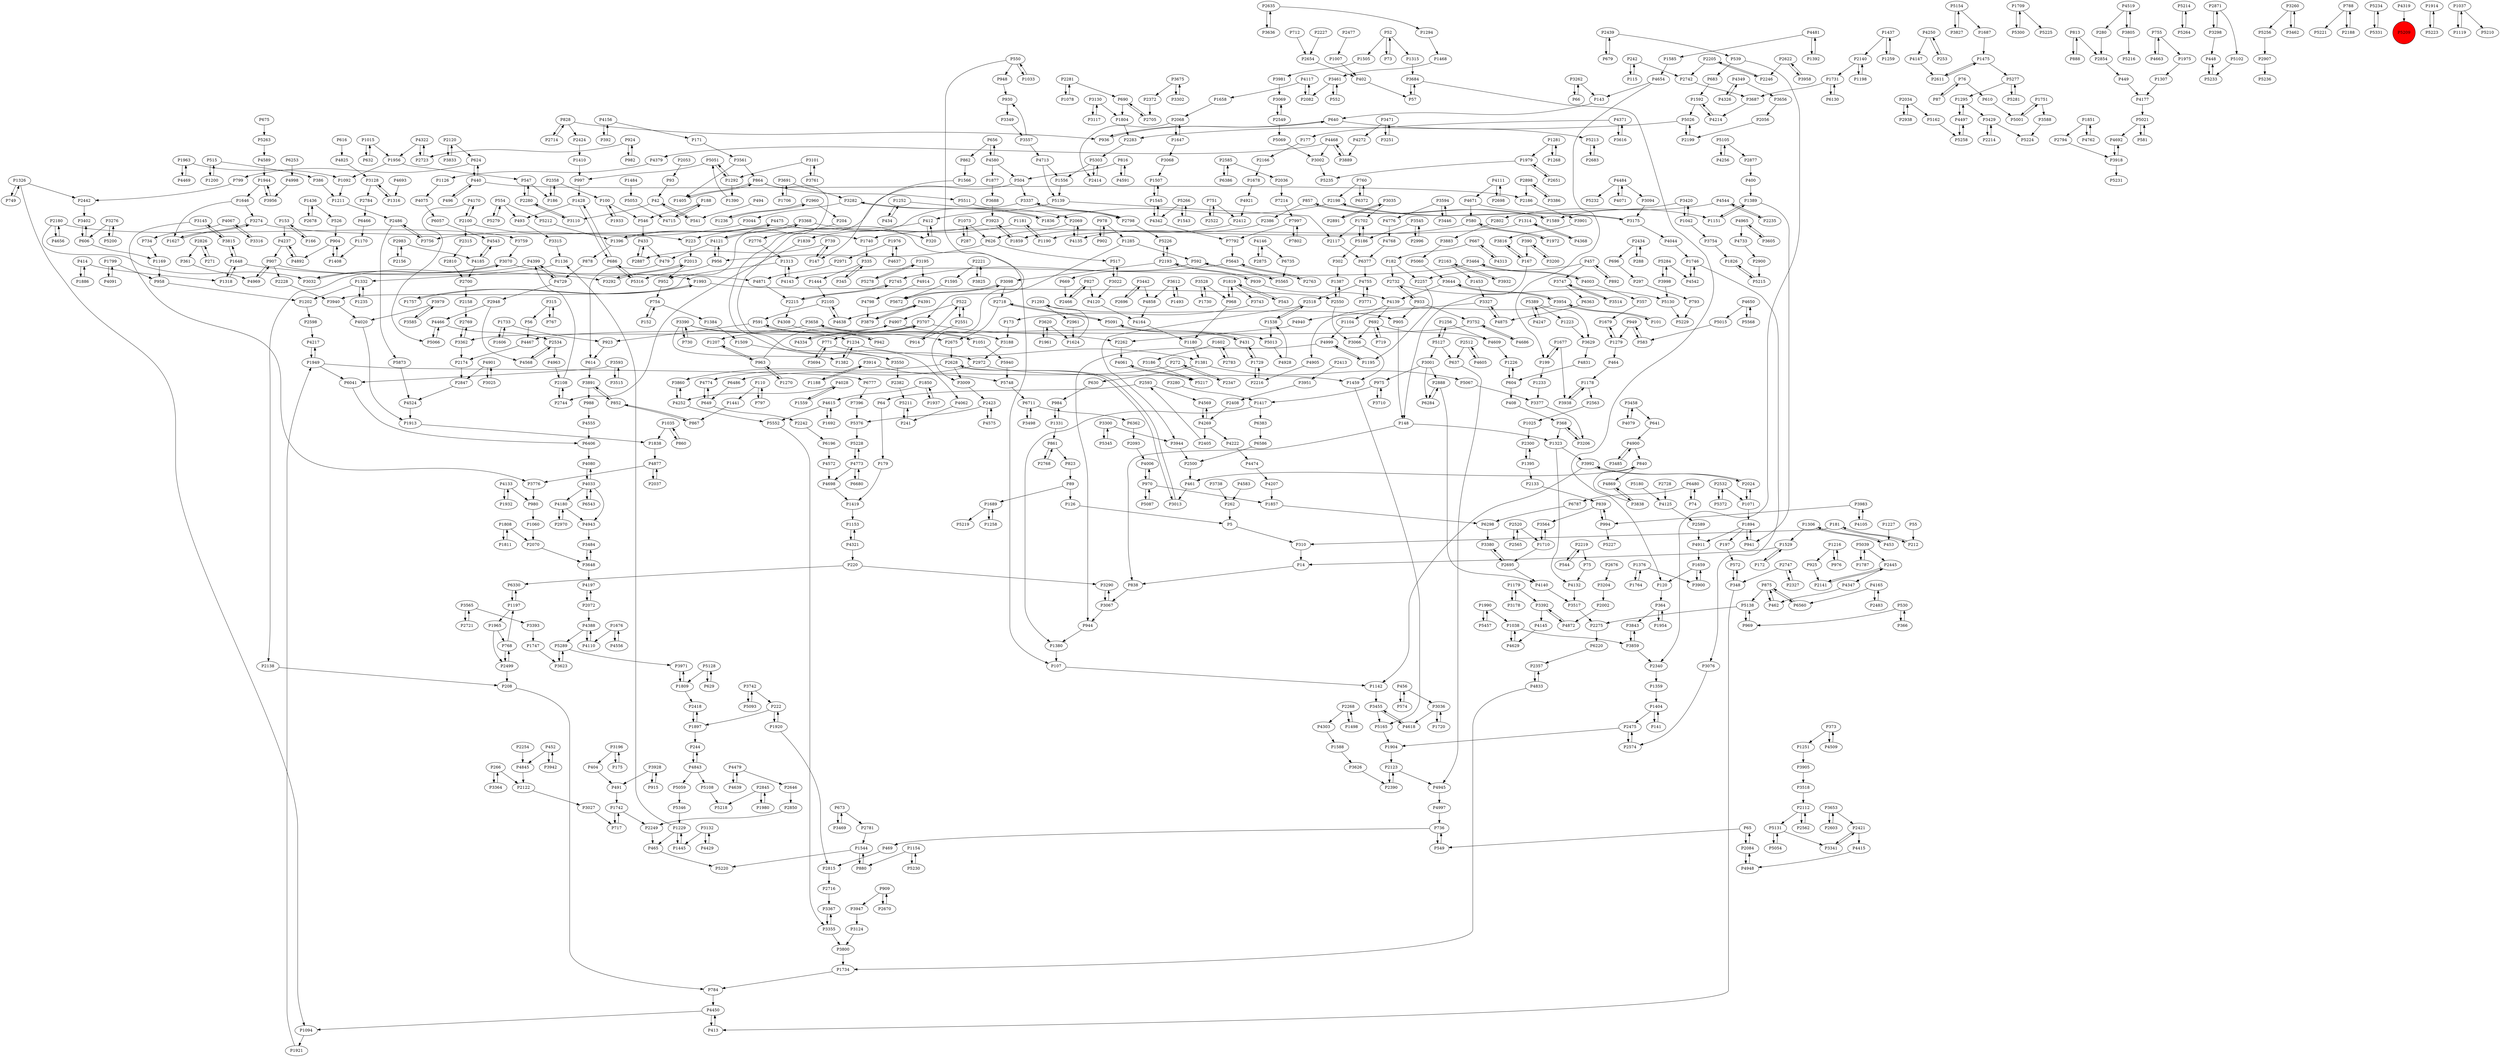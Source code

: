 digraph {
	P1428 -> P493
	P2442 -> P3402
	P4877 -> P2037
	P2072 -> P4197
	P2358 -> P100
	P1687 -> P1475
	P3761 -> P3101
	P1709 -> P5300
	P3196 -> P404
	P4143 -> P1313
	P3992 -> P2024
	P89 -> P1689
	P2961 -> P1624
	P1975 -> P1307
	P1559 -> P4028
	P504 -> P3337
	P89 -> P126
	P4466 -> P5066
	P5568 -> P4650
	P1223 -> P3629
	P5021 -> P4692
	P839 -> P994
	P5214 -> P5264
	P1376 -> P1764
	P4033 -> P4180
	P4197 -> P2072
	P2002 -> P4872
	P1252 -> P434
	P14 -> P838
	P768 -> P1197
	P4020 -> P1913
	P504 -> P3550
	P1436 -> P526
	P2728 -> P4125
	P3648 -> P4197
	P4140 -> P3517
	P4871 -> P2215
	P2871 -> P3298
	P4544 -> P2802
	P4222 -> P4474
	P2108 -> P4399
	P3302 -> P3675
	P1894 -> P197
	P335 -> P1444
	P1993 -> P1757
	P3464 -> P4003
	P1731 -> P6130
	P1809 -> P2418
	P5087 -> P970
	P1404 -> P141
	P4715 -> P188
	P4117 -> P1658
	P1897 -> P2418
	P6298 -> P3380
	P1877 -> P3688
	P457 -> P3747
	P2646 -> P2850
	P827 -> P2466
	P2551 -> P914
	P2423 -> P5376
	P2888 -> P6284
	P1042 -> P3754
	P4755 -> P3771
	P3594 -> P3446
	P3274 -> P1627
	P4349 -> P4326
	P2744 -> P2108
	P686 -> P5316
	P1710 -> P2695
	P5131 -> P5054
	P4650 -> P5568
	P4997 -> P736
	P4637 -> P1976
	P6363 -> P4875
	P4237 -> P907
	P4347 -> P462
	P888 -> P813
	P3942 -> P452
	P554 -> P5279
	P1734 -> P784
	P3027 -> P717
	P4663 -> P755
	P1851 -> P2794
	P1256 -> P4609
	P526 -> P904
	P220 -> P3290
	P4798 -> P3879
	P390 -> P167
	P857 -> P2386
	P994 -> P839
	P592 -> P669
	P100 -> P1933
	P5256 -> P2907
	P952 -> P754
	P626 -> P956
	P2565 -> P2520
	P3327 -> P4940
	P2268 -> P1498
	P2340 -> P1359
	P2280 -> P547
	P3442 -> P4858
	P1259 -> P1437
	P4943 -> P3484
	P272 -> P6486
	P4524 -> P1913
	P3742 -> P5093
	P6586 -> P2500
	P4147 -> P2611
	P949 -> P1279
	P640 -> P936
	P1007 -> P402
	P1648 -> P3292
	P2445 -> P2141
	P1316 -> P3128
	P4692 -> P3918
	P630 -> P984
	P3455 -> P5165
	P1857 -> P6298
	P2520 -> P2565
	P3688 -> P3923
	P3390 -> P5013
	P3251 -> P3471
	P574 -> P456
	P3101 -> P3761
	P1659 -> P3900
	P3938 -> P1178
	P4773 -> P5228
	P541 -> P42
	P1281 -> P1979
	P2551 -> P522
	P4170 -> P2100
	P1181 -> P1839
	P1234 -> P1382
	P302 -> P1387
	P930 -> P3349
	P3124 -> P3800
	P2123 -> P2390
	P469 -> P2815
	P1417 -> P1380
	P5066 -> P4466
	P3393 -> P1747
	P1627 -> P3274
	P1382 -> P1234
	P6220 -> P2357
	P5059 -> P5346
	P924 -> P982
	P5552 -> P3355
	P1405 -> P864
	P522 -> P4907
	P771 -> P2972
	P1292 -> P1390
	P580 -> P1972
	P2424 -> P1410
	P288 -> P2434
	P390 -> P3200
	P2249 -> P465
	P7214 -> P7997
	P4388 -> P4110
	P3001 -> P6284
	P1252 -> P2069
	P1268 -> P1281
	P4755 -> P2518
	P1094 -> P1921
	P1742 -> P2249
	P1390 -> P5051
	P3044 -> P3756
	P5105 -> P4256
	P3001 -> P2888
	P5015 -> P583
	P2611 -> P1475
	P1178 -> P2563
	P4185 -> P2700
	P3260 -> P3462
	P515 -> P1200
	P624 -> P440
	P924 -> P2723
	P2747 -> P348
	P958 -> P1202
	P4572 -> P4698
	P5154 -> P3827
	P788 -> P5221
	P2888 -> P4140
	P366 -> P530
	P2875 -> P4146
	P153 -> P166
	P3710 -> P975
	P4945 -> P4997
	P909 -> P2670
	P3035 -> P2891
	P1602 -> P2783
	P3098 -> P2718
	P673 -> P3469
	P4892 -> P4237
	P335 -> P345
	P7997 -> P7792
	P1234 -> P1381
	P1073 -> P287
	P3833 -> P2120
	P3594 -> P4776
	P3471 -> P4272
	P616 -> P4825
	P2215 -> P4308
	P5 -> P310
	P1154 -> P5230
	P4774 -> P649
	P3771 -> P4755
	P2034 -> P2938
	P2718 -> P2675
	P2216 -> P1729
	P197 -> P572
	P1990 -> P1038
	P690 -> P1804
	P2972 -> P1459
	P1015 -> P1956
	P4146 -> P2875
	P1949 -> P6041
	P7997 -> P7802
	P3859 -> P2340
	P6383 -> P6586
	P4580 -> P1877
	P4391 -> P3879
	P3022 -> P517
	P1949 -> P6777
	P3298 -> P448
	P2439 -> P679
	P1170 -> P1408
	P1035 -> P860
	P3653 -> P2421
	P2522 -> P751
	P4877 -> P3776
	P892 -> P457
	P1595 -> P5672
	P1677 -> P199
	P3752 -> P4467
	P2763 -> P5643
	P968 -> P1180
	P402 -> P57
	P3420 -> P1589
	P1545 -> P4342
	P1226 -> P604
	P4321 -> P220
	P683 -> P1592
	P1408 -> P904
	P4091 -> P1799
	P6480 -> P74
	P4965 -> P3605
	P1313 -> P4143
	P3485 -> P4900
	P768 -> P2499
	P2698 -> P4111
	P3605 -> P4965
	P7396 -> P5376
	P3743 -> P173
	P2205 -> P2742
	P5289 -> P3971
	P3838 -> P4869
	P4326 -> P4349
	P5200 -> P3276
	P970 -> P4006
	P546 -> P433
	P2174 -> P2847
	P878 -> P4729
	P581 -> P5021
	P4170 -> P5066
	P692 -> P719
	P686 -> P1428
	P1624 -> P1293
	P948 -> P930
	P1285 -> P3009
	P4003 -> P357
	P6711 -> P3498
	P167 -> P3816
	P1313 -> P3940
	P3827 -> P5154
	P1538 -> P5013
	P1169 -> P958
	P4322 -> P1956
	P220 -> P6330
	P5565 -> P592
	P5102 -> P5233
	P57 -> P3684
	P5165 -> P1904
	P591 -> P942
	P4468 -> P3889
	P2550 -> P3066
	P2716 -> P3367
	P1592 -> P5026
	P491 -> P1742
	P2188 -> P788
	P1799 -> P4091
	P5093 -> P3742
	P3561 -> P864
	P2414 -> P5303
	P110 -> P797
	P2100 -> P223
	P3368 -> P4121
	P1976 -> P4637
	P1648 -> P3815
	P2585 -> P6386
	P754 -> P152
	P2520 -> P1710
	P4121 -> P3368
	P4121 -> P956
	P1954 -> P364
	P6480 -> P6787
	P440 -> P2186
	P547 -> P186
	P1331 -> P984
	P73 -> P52
	P5091 -> P431
	P3392 -> P4145
	P3128 -> P2784
	P4006 -> P970
	P2845 -> P5218
	P3196 -> P175
	P272 -> P2347
	P3623 -> P5289
	P852 -> P867
	P3280 -> P1417
	P1179 -> P3178
	P1606 -> P1733
	P4075 -> P6057
	P2037 -> P4877
	P182 -> P2732
	P2180 -> P3759
	P3446 -> P3594
	P1417 -> P6383
	P1035 -> P1838
	P4901 -> P3025
	P42 -> P541
	P6377 -> P4755
	P4654 -> P143
	P1306 -> P453
	P4497 -> P5258
	P3565 -> P3393
	P2140 -> P1731
	P624 -> P799
	P1507 -> P1545
	P6560 -> P875
	P2675 -> P2628
	P3364 -> P266
	P3918 -> P4692
	P2315 -> P2810
	P5180 -> P4125
	P1730 -> P3528
	P4469 -> P1963
	P1396 -> P878
	P2907 -> P5236
	P6057 -> P4543
	P2357 -> P4833
	P861 -> P823
	P4969 -> P907
	P4467 -> P2174
	P6196 -> P4572
	P433 -> P479
	P2971 -> P4871
	P3022 -> P4120
	P1256 -> P5127
	P3905 -> P3518
	P2900 -> P5215
	P816 -> P4591
	P368 -> P1323
	P5303 -> P1556
	P2802 -> P3883
	P2696 -> P3442
	P6680 -> P4773
	P2300 -> P1395
	P1702 -> P5186
	P1731 -> P3687
	P5130 -> P5229
	P3130 -> P1804
	P4484 -> P5232
	P3282 -> P3044
	P2327 -> P2747
	P939 -> P2193
	P242 -> P2742
	P816 -> P504
	P3117 -> P3130
	P4776 -> P4768
	P1747 -> P3623
	P3067 -> P944
	P3282 -> P1836
	P2603 -> P3653
	P4105 -> P3983
	P3954 -> P101
	P5284 -> P4542
	P6372 -> P760
	P4825 -> P3128
	P4391 -> P4638
	P4999 -> P1195
	P3658 -> P3362
	P3900 -> P1659
	P2676 -> P3204
	P530 -> P366
	P2512 -> P4605
	P4481 -> P1392
	P988 -> P4555
	P3461 -> P552
	P1092 -> P1211
	P6777 -> P7396
	P1746 -> P4542
	P799 -> P2442
	P1179 -> P3392
	P751 -> P2522
	P1384 -> P1509
	P656 -> P862
	P3036 -> P1720
	P1389 -> P1151
	P3616 -> P4371
	P4843 -> P5059
	P1692 -> P4615
	P1678 -> P4921
	P5234 -> P5331
	P626 -> P517
	P2705 -> P690
	P1894 -> P941
	P4833 -> P1734
	P1961 -> P3620
	P739 -> P147
	P42 -> P3110
	P1235 -> P1332
	P4583 -> P262
	P440 -> P496
	P4125 -> P2589
	P1437 -> P2140
	P1689 -> P5219
	P554 -> P493
	P2423 -> P4575
	P3951 -> P2408
	P4556 -> P1676
	P1509 -> P3550
	P66 -> P3262
	P4120 -> P4164
	P5258 -> P4497
	P3545 -> P2996
	P1658 -> P2068
	P465 -> P5220
	P1295 -> P4497
	P65 -> P549
	P3691 -> P1706
	P412 -> P223
	P5021 -> P581
	P4773 -> P6680
	P4033 -> P4943
	P1956 -> P1092
	P862 -> P1566
	P2549 -> P3069
	P461 -> P3013
	P4256 -> P5105
	P3992 -> P1142
	P52 -> P1505
	P5748 -> P6711
	P861 -> P2768
	P3094 -> P3175
	P208 -> P784
	P2563 -> P1025
	P1956 -> P547
	P4509 -> P373
	P788 -> P2188
	P4484 -> P4071
	P2628 -> P3860
	P4693 -> P1316
	P2635 -> P3636
	P4544 -> P2235
	P5051 -> P997
	P52 -> P73
	P3110 -> P2280
	P3684 -> P120
	P2798 -> P3337
	P3588 -> P5224
	P1468 -> P3461
	P413 -> P4450
	P5511 -> P2798
	P3292 -> P2013
	P994 -> P5227
	P2180 -> P4656
	P4342 -> P7792
	P3979 -> P3585
	P1751 -> P3588
	P736 -> P549
	P3175 -> P4044
	P2486 -> P5873
	P452 -> P3942
	P640 -> P5213
	P734 -> P1169
	P4713 -> P1556
	P2845 -> P1980
	P1498 -> P2268
	P4568 -> P2534
	P2732 -> P5130
	P244 -> P4843
	P4319 -> P5209
	P4474 -> P4207
	P2593 -> P64
	P583 -> P949
	P3891 -> P988
	P2776 -> P1313
	P1295 -> P3429
	P4468 -> P3002
	P2574 -> P2475
	P4269 -> P4222
	P4639 -> P4479
	P5091 -> P2718
	P936 -> P640
	P1914 -> P5223
	P5228 -> P4773
	P907 -> P4969
	P904 -> P4892
	P2898 -> P3386
	P2140 -> P1198
	P2622 -> P3958
	P4591 -> P816
	P3274 -> P1740
	P5281 -> P5277
	P4033 -> P4080
	P2193 -> P3098
	P315 -> P56
	P5105 -> P2877
	P171 -> P3561
	P1037 -> P1119
	P3983 -> P994
	P4858 -> P4164
	P186 -> P2358
	P3707 -> P4334
	P1285 -> P592
	P2593 -> P4569
	P3805 -> P5216
	P5277 -> P5281
	P610 -> P5001
	P2072 -> P4388
	P550 -> P948
	P4609 -> P1226
	P2483 -> P4165
	P1445 -> P1229
	P2635 -> P1294
	P2589 -> P4911
	P755 -> P4663
	P1197 -> P1965
	P3327 -> P4875
	P93 -> P42
	P1236 -> P2960
	P4067 -> P3316
	P942 -> P591
	P550 -> P1033
	P448 -> P5233
	P147 -> P739
	P5223 -> P1914
	P1679 -> P1279
	P2013 -> P952
	P3752 -> P4686
	P3032 -> P3070
	P3367 -> P3355
	P543 -> P1819
	P1920 -> P2815
	P2714 -> P828
	P1729 -> P431
	P4165 -> P6560
	P1180 -> P1381
	P1544 -> P5220
	P2598 -> P4217
	P2421 -> P3341
	P3940 -> P4020
	P2854 -> P449
	P1894 -> P4911
	P400 -> P1389
	P1294 -> P1468
	P1437 -> P1259
	P5230 -> P1154
	P3368 -> P320
	P3914 -> P5748
	P3815 -> P1648
	P2268 -> P4303
	P1292 -> P5051
	P2386 -> P4135
	P3958 -> P2622
	P2500 -> P461
	P3653 -> P2603
	P2372 -> P2705
	P1326 -> P749
	P4247 -> P5389
	P784 -> P4450
	P4928 -> P1538
	P1538 -> P2518
	P6253 -> P4998
	P3066 -> P1459
	P2193 -> P939
	P1543 -> P5266
	P1648 -> P1318
	P3128 -> P1316
	P522 -> P2551
	P3067 -> P3290
	P76 -> P87
	P6466 -> P1170
	P1126 -> P4075
	P320 -> P412
	P4111 -> P2698
	P2163 -> P1453
	P2562 -> P2112
	P5026 -> P2283
	P3458 -> P4079
	P434 -> P1252
	P2960 -> P1236
	P1293 -> P905
	P2198 -> P3175
	P1441 -> P867
	P315 -> P767
	P153 -> P4237
	P1104 -> P4999
	P978 -> P902
	P1181 -> P1190
	P3377 -> P3206
	P2405 -> P2593
	P2466 -> P827
	P5331 -> P5234
	P2024 -> P1071
	P1033 -> P550
	P2228 -> P3940
	P3956 -> P1944
	P456 -> P574
	P3025 -> P4901
	P2082 -> P4117
	P3687 -> P4214
	P2970 -> P4180
	P5051 -> P1292
	P3429 -> P5224
	P2877 -> P400
	P760 -> P6372
	P1323 -> P4132
	P494 -> P541
	P76 -> P610
	P1592 -> P4214
	P3825 -> P2221
	P3747 -> P6363
	P949 -> P583
	P2781 -> P1544
	P3002 -> P5235
	P3098 -> P5672
	P287 -> P1073
	P3859 -> P3843
	P2768 -> P861
	P3518 -> P2112
	P3918 -> P5231
	P1585 -> P4654
	P222 -> P1897
	P3901 -> P3816
	P1811 -> P1808
	P5211 -> P241
	P4907 -> P3188
	P3675 -> P2372
	P2100 -> P2315
	P813 -> P888
	P2670 -> P909
	P2723 -> P4322
	P5389 -> P3629
	P2242 -> P6196
	P143 -> P640
	P4269 -> P2405
	P614 -> P3891
	P5139 -> P2117
	P3068 -> P1507
	P749 -> P1326
	P6130 -> P1731
	P2678 -> P1436
	P592 -> P5565
	P970 -> P1857
	P1602 -> P3186
	P3132 -> P1445
	P1151 -> P1389
	P2024 -> P3992
	P3009 -> P2423
	P2628 -> P3013
	P2068 -> P1647
	P1920 -> P222
	P404 -> P491
	P3648 -> P3484
	P4569 -> P4269
	P2783 -> P1602
	P1404 -> P2475
	P4901 -> P2847
	P120 -> P364
	P1826 -> P5215
	P3316 -> P4067
	P6711 -> P6362
	P4111 -> P4671
	P2695 -> P4140
	P606 -> P1169
	P2960 -> P204
	P2518 -> P3944
	P1944 -> P3956
	P6041 -> P6406
	P696 -> P297
	P4843 -> P5108
	P4479 -> P4639
	P673 -> P2781
	P4003 -> P3464
	P904 -> P1408
	P115 -> P242
	P1709 -> P5225
	P2518 -> P1538
	P56 -> P4467
	P3315 -> P1136
	P166 -> P153
	P5069 -> P3002
	P280 -> P2854
	P3550 -> P2382
	P3928 -> P915
	P4156 -> P171
	P679 -> P2439
	P3390 -> P1382
	P4729 -> P2948
	P2550 -> P1387
	P5300 -> P1709
	P5213 -> P2683
	P550 -> P3707
	P310 -> P14
	P204 -> P2776
	P2186 -> P3901
	P1972 -> P580
	P717 -> P1742
	P4146 -> P6735
	P969 -> P5138
	P852 -> P3891
	P5672 -> P3098
	P5940 -> P5748
	P4914 -> P4798
	P75 -> P4132
	P1190 -> P1181
	P5873 -> P4524
	P1211 -> P2486
	P4067 -> P734
	P1921 -> P1949
	P2850 -> P2249
	P3188 -> P2972
	P1315 -> P3684
	P530 -> P969
	P2219 -> P544
	P667 -> P182
	P760 -> P2198
	P3462 -> P3260
	P2108 -> P2744
	P4044 -> P1746
	P172 -> P1529
	P4575 -> P2423
	P3195 -> P5278
	P4481 -> P1585
	P1646 -> P3274
	P1453 -> P3327
	P604 -> P1226
	P357 -> P1679
	P3691 -> P3282
	P3620 -> P1624
	P3838 -> P840
	P840 -> P461
	P515 -> P386
	P3954 -> P4905
	P4965 -> P4733
	P1804 -> P2283
	P266 -> P3364
	P1746 -> P3076
	P2534 -> P4963
	P2084 -> P65
	P4729 -> P4399
	P52 -> P1315
	P5154 -> P1687
	P5289 -> P3623
	P364 -> P1954
	P2254 -> P4845
	P6330 -> P1197
	P3362 -> P2769
	P253 -> P4250
	P3883 -> P5060
	P2056 -> P2199
	P1037 -> P5210
	P4519 -> P3805
	P2227 -> P2654
	P2439 -> P539
	P3891 -> P852
	P408 -> P368
	P1937 -> P1850
	P199 -> P1677
	P1251 -> P3905
	P3564 -> P1710
	P875 -> P462
	P2221 -> P1595
	P4121 -> P479
	P2112 -> P5131
	P1965 -> P768
	P1963 -> P4469
	P5060 -> P3644
	P414 -> P1318
	P3981 -> P3069
	P1153 -> P4321
	P755 -> P1975
	P982 -> P924
	P4117 -> P2082
	P2123 -> P4945
	P4845 -> P2122
	P126 -> P5
	P2120 -> P624
	P364 -> P3843
	P2198 -> P1836
	P74 -> P6480
	P914 -> P522
	P547 -> P2280
	P179 -> P1419
	P984 -> P1331
	P1819 -> P3743
	P3707 -> P771
	P4214 -> P1592
	P1227 -> P453
	P3262 -> P143
	P1071 -> P1894
	P1216 -> P925
	P4650 -> P5015
	P915 -> P3928
	P907 -> P1993
	P860 -> P1035
	P3186 -> P5217
	P5026 -> P2199
	P2105 -> P4638
	P3195 -> P4914
	P496 -> P440
	P1306 -> P1529
	P1544 -> P880
	P649 -> P2242
	P3923 -> P1839
	P907 -> P2228
	P909 -> P3947
	P3341 -> P2421
	P823 -> P89
	P3013 -> P2628
	P101 -> P3954
	P5278 -> P3195
	P453 -> P1306
	P1154 -> P880
	P1396 -> P4475
	P2445 -> P4347
	P857 -> P1589
	P152 -> P754
	P3889 -> P4468
	P2769 -> P3362
	P4139 -> P692
	P4733 -> P2900
	P4638 -> P2105
	P1419 -> P1153
	P1740 -> P335
	P2486 -> P3756
	P5372 -> P2532
	P2408 -> P4269
	P3528 -> P1730
	P2122 -> P3027
	P3515 -> P3593
	P5316 -> P686
	P110 -> P1441
	P1676 -> P4110
	P4963 -> P2108
	P3355 -> P3367
	P4371 -> P177
	P1195 -> P4999
	P902 -> P978
	P2412 -> P1859
	P2156 -> P2983
	P1932 -> P4133
	P667 -> P4313
	P3805 -> P4519
	P1025 -> P2300
	P4080 -> P4033
	P6735 -> P5565
	P4313 -> P667
	P1178 -> P3938
	P5186 -> P302
	P3200 -> P390
	P4399 -> P2138
	P2810 -> P2700
	P1886 -> P414
	P4905 -> P2216
	P1566 -> P147
	P2871 -> P5102
	P6386 -> P2585
	P440 -> P624
	P1293 -> P2961
	P730 -> P3390
	P1136 -> P1332
	P963 -> P4907
	P177 -> P2166
	P3612 -> P1493
	P692 -> P4609
	P5389 -> P1223
	P956 -> P5316
	P4133 -> P980
	P4342 -> P1545
	P3684 -> P57
	P1436 -> P2678
	P4872 -> P3392
	P4207 -> P1857
	P241 -> P5211
	P2549 -> P5069
	P2215 -> P2745
	P348 -> P572
	P2826 -> P361
	P3076 -> P2574
	P1207 -> P963
	P3979 -> P4020
	P939 -> P4139
	P3815 -> P3145
	P3498 -> P6711
	P3944 -> P2500
	P457 -> P892
	P4165 -> P2483
	P4272 -> P3889
	P5277 -> P1295
	P3928 -> P491
	P1395 -> P2133
	P4686 -> P3752
	P1979 -> P2651
	P1060 -> P2070
	P457 -> P2257
	P2100 -> P4170
	P3145 -> P3776
	P1742 -> P717
	P1051 -> P5940
	P348 -> P413
	P1318 -> P1648
	P1229 -> P1445
	P3514 -> P3747
	P1729 -> P2216
	P188 -> P546
	P1799 -> P958
	P4164 -> P1180
	P3971 -> P1809
	P1229 -> P1136
	P3392 -> P4872
	P3362 -> P2174
	P1993 -> P2550
	P1038 -> P4629
	P2281 -> P1078
	P5131 -> P3341
	P2983 -> P4185
	P6543 -> P4033
	P4379 -> P1126
	P1556 -> P5139
	P1381 -> P630
	P4145 -> P4629
	P3204 -> P2002
	P3035 -> P1702
	P5279 -> P554
	P4252 -> P3860
	P1279 -> P464
	P188 -> P4715
	P1787 -> P5039
	P5138 -> P2275
	P1859 -> P3923
	P933 -> P2732
	P4900 -> P840
	P1904 -> P2123
	P4998 -> P3956
	P1720 -> P3036
	P1326 -> P1094
	P368 -> P3206
	P373 -> P1251
	P3557 -> P4713
	P554 -> P5212
	P6406 -> P4080
	P2742 -> P3687
	P4589 -> P1944
	P5053 -> P4715
	P4921 -> P2412
	P4629 -> P1038
	P2280 -> P3110
	P199 -> P1233
	P944 -> P1380
	P978 -> P1285
	P4250 -> P4147
	P1197 -> P6330
	P3675 -> P3302
	P3636 -> P2635
	P4071 -> P4484
	P1475 -> P2611
	P2221 -> P3825
	P2084 -> P4948
	P2163 -> P3932
	P3658 -> P1051
	P3471 -> P3251
	P2117 -> P6377
	P3300 -> P5345
	P2948 -> P4466
	P2180 -> P3032
	P544 -> P2219
	P3742 -> P222
	P4907 -> P1207
	P5263 -> P4589
	P3429 -> P2214
	P3694 -> P771
	P3561 -> P1405
	P1216 -> P976
	P464 -> P1178
	P2138 -> P208
	P2983 -> P2156
	P4948 -> P2084
	P2972 -> P4774
	P2499 -> P208
	P433 -> P2887
	P5264 -> P5214
	P7802 -> P7997
	P3402 -> P606
	P1808 -> P2070
	P1380 -> P107
	P1976 -> P2971
	P3276 -> P606
	P690 -> P2705
	P4466 -> P2534
	P1545 -> P1507
	P1314 -> P4368
	P1505 -> P3981
	P1323 -> P3992
	P1270 -> P963
	P4671 -> P1151
	P373 -> P4509
	P2683 -> P5213
	P2112 -> P2562
	P1392 -> P4481
	P2732 -> P933
	P2421 -> P4415
	P3380 -> P2695
	P1819 -> P543
	P1588 -> P3626
	P173 -> P3188
	P1071 -> P2024
	P3629 -> P4831
	P4180 -> P2970
	P968 -> P1819
	P7792 -> P5643
	P479 -> P614
	P4250 -> P253
	P3355 -> P3800
	P3484 -> P3648
	P345 -> P335
	P2347 -> P272
	P2275 -> P6220
	P3626 -> P2390
	P4450 -> P1094
	P1990 -> P5457
	P1702 -> P2117
	P980 -> P1060
	P3754 -> P1826
	P5643 -> P2763
	P3455 -> P4618
	P976 -> P1216
	P2105 -> P591
	P2654 -> P402
	P3759 -> P3070
	P637 -> P4945
	P4618 -> P3455
	P431 -> P5091
	P517 -> P3022
	P1389 -> P941
	P2585 -> P2036
	P1038 -> P3859
	P1979 -> P5235
	P3656 -> P2056
	P2257 -> P1195
	P4656 -> P2180
	P1078 -> P2281
	P875 -> P5138
	P1529 -> P14
	P4475 -> P1396
	P55 -> P212
	P222 -> P1920
	P223 -> P2013
	P3843 -> P3859
	P632 -> P1015
	P549 -> P736
	P456 -> P3036
	P181 -> P310
	P3860 -> P4252
	P4615 -> P5552
	P4940 -> P2262
	P591 -> P923
	P2036 -> P7214
	P1850 -> P4615
	P1258 -> P1689
	P3517 -> P2275
	P5127 -> P637
	P4654 -> P199
	P864 -> P5511
	P4033 -> P6543
	P580 -> P1740
	P975 -> P1417
	P181 -> P212
	P167 -> P148
	P3442 -> P2696
	P828 -> P2424
	P242 -> P115
	P4399 -> P4729
	P2141 -> P2445
	P3747 -> P3514
	P2747 -> P2327
	P1676 -> P4556
	P4773 -> P4698
	P2700 -> P2158
	P4999 -> P944
	P5128 -> P1809
	P905 -> P148
	P4349 -> P3656
	P5376 -> P5228
	P3206 -> P368
	P2477 -> P1007
	P1689 -> P1258
	P970 -> P5087
	P1647 -> P3068
	P1119 -> P1037
	P5039 -> P1787
	P493 -> P3315
	P5643 -> P2745
	P754 -> P1384
	P4237 -> P4892
	P1475 -> P5277
	P3260 -> P5256
	P1200 -> P515
	P5139 -> P412
	P1410 -> P997
	P2070 -> P3648
	P1980 -> P2845
	P4371 -> P3616
	P4028 -> P4252
	P2219 -> P75
	P3069 -> P2549
	P3776 -> P980
	P712 -> P2654
	P3276 -> P5200
	P2382 -> P5211
	P3620 -> P1961
	P827 -> P4120
	P5266 -> P1543
	P3914 -> P1188
	P4217 -> P1949
	P1493 -> P3612
	P431 -> P1729
	P1897 -> P244
	P2499 -> P768
	P2532 -> P5372
	P262 -> P5
	P1706 -> P3691
	P1188 -> P3914
	P875 -> P6560
	P6362 -> P2093
	P449 -> P4177
	P3644 -> P3954
	P3738 -> P262
	P1808 -> P1811
	P5162 -> P5258
	P2390 -> P2123
	P6284 -> P2888
	P3923 -> P1859
	P867 -> P852
	P736 -> P469
	P4269 -> P4569
	P4475 -> P107
	P975 -> P3710
	P793 -> P5229
	P864 -> P952
	P3130 -> P3117
	P1042 -> P3420
	P3557 -> P930
	P1757 -> P1993
	P5039 -> P2445
	P5226 -> P2193
	P1764 -> P1376
	P4698 -> P1419
	P2826 -> P271
	P3337 -> P2798
	P1331 -> P861
	P4833 -> P2357
	P1332 -> P1235
	P5266 -> P4342
	P148 -> P838
	P4079 -> P3458
	P3593 -> P6041
	P412 -> P320
	P1836 -> P3282
	P3998 -> P5284
	P1963 -> P1092
	P767 -> P315
	P1051 -> P3658
	P539 -> P2340
	P2948 -> P4568
	P4497 -> P1295
	P1381 -> P5067
	P3464 -> P4143
	P3175 -> P2198
	P3707 -> P2262
	P1933 -> P100
	P3800 -> P1734
	P1733 -> P923
	P2205 -> P2246
	P5067 -> P3377
	P3420 -> P1042
	P4831 -> P604
	P3458 -> P641
	P4843 -> P244
	P2069 -> P626
	P87 -> P76
	P649 -> P4774
	P2622 -> P2246
	P4388 -> P5289
	P3593 -> P3515
	P3585 -> P3979
	P1332 -> P1202
	P1326 -> P2442
	P2898 -> P2186
	P5284 -> P3998
	P3998 -> P5130
	P669 -> P2466
	P271 -> P2826
	P4110 -> P4388
	P2120 -> P3833
	P1428 -> P686
	P2013 -> P3292
	P3036 -> P4618
	P840 -> P4869
	P4185 -> P4543
	P4605 -> P2512
	P1733 -> P1606
	P2413 -> P3951
	P1659 -> P120
	P1965 -> P2499
	P4139 -> P1104
	P1202 -> P2598
	P4303 -> P1588
	P2358 -> P186
	P452 -> P4845
	P4028 -> P1559
	P797 -> P110
	P880 -> P1544
	P3947 -> P3124
	P1589 -> P857
	P3612 -> P4858
	P771 -> P3694
	P392 -> P4156
	P2246 -> P2205
	P4135 -> P2069
	P1529 -> P172
	P1484 -> P5053
	P1459 -> P5165
	P462 -> P875
	P839 -> P3564
	P6486 -> P649
	P1819 -> P968
	P2262 -> P4061
	P4252 -> P5552
	P4869 -> P3838
	P3132 -> P4429
	P3386 -> P2898
	P2214 -> P3429
	P2532 -> P1071
	P552 -> P3461
	P1751 -> P5001
	P3816 -> P167
	P997 -> P1428
	P5127 -> P3001
	P107 -> P1142
	P2283 -> P5303
	P572 -> P348
	P3954 -> P3644
	P1142 -> P3455
	P5233 -> P448
	P923 -> P614
	P4543 -> P4185
	P3001 -> P975
	P3390 -> P730
	P1314 -> P1190
	P3298 -> P2871
	P3879 -> P4391
	P838 -> P3067
	P5108 -> P5218
	P4061 -> P5217
	P5217 -> P4061
	P963 -> P1207
	P4429 -> P3132
	P4133 -> P1932
	P1851 -> P4762
	P4180 -> P4943
	P4132 -> P3517
	P2199 -> P5026
	P3469 -> P673
	P4479 -> P2646
	P5346 -> P1229
	P100 -> P546
	P3337 -> P4062
	P4334 -> P3707
	P1838 -> P4877
	P386 -> P1211
	P3545 -> P5186
	P65 -> P2084
	P2434 -> P696
	P2053 -> P93
	P2651 -> P1979
	P4542 -> P1746
	P2512 -> P637
	P3290 -> P3067
	P5013 -> P4928
	P3145 -> P3815
	P5127 -> P1256
	P5212 -> P1396
	P864 -> P1405
	P148 -> P1323
	P4177 -> P5021
	P4911 -> P1659
	P3101 -> P1292
	P5389 -> P4247
	P4762 -> P1851
	P3565 -> P2721
	P2718 -> P5091
	P414 -> P1886
	P2996 -> P3545
	P2938 -> P2034
	P606 -> P3402
	P4580 -> P656
	P2475 -> P2574
	P629 -> P5128
	P4468 -> P4379
	P2534 -> P4568
	P1949 -> P4217
	P1677 -> P3938
	P4484 -> P3094
	P3528 -> P968
	P3178 -> P1179
	P361 -> P4969
	P5215 -> P1826
	P1198 -> P2140
	P2166 -> P1678
	P2034 -> P5162
	P4580 -> P504
	P2798 -> P5226
	P5303 -> P2414
	P5186 -> P1702
	P4768 -> P6377
	P4450 -> P413
	P5457 -> P1990
	P2158 -> P2769
	P813 -> P2854
	P1387 -> P2550
	P1395 -> P2300
	P4322 -> P2723
	P3983 -> P4105
	P656 -> P4580
	P751 -> P2412
	P4156 -> P392
	P1646 -> P1627
	P1710 -> P3564
	P297 -> P793
	P2847 -> P4524
	P1359 -> P1404
	P3756 -> P2486
	P692 -> P3066
	P4368 -> P1314
	P4900 -> P3485
	P5345 -> P3300
	P1015 -> P632
	P212 -> P181
	P4615 -> P1692
	P2068 -> P2414
	P4062 -> P241
	P175 -> P3196
	P3644 -> P4139
	P539 -> P683
	P1809 -> P3971
	P1233 -> P3377
	P675 -> P5263
	P266 -> P2122
	P4519 -> P280
	P3349 -> P3557
	P828 -> P936
	P5001 -> P1751
	P963 -> P1270
	P3932 -> P2163
	P2721 -> P3565
	P1281 -> P1268
	P2475 -> P1904
	P3461 -> P2082
	P1279 -> P1679
	P2418 -> P1897
	P4555 -> P6406
	P182 -> P2257
	P2193 -> P5226
	P2784 -> P6466
	P739 -> P2887
	P4671 -> P580
	P2093 -> P4006
	P1647 -> P2068
	P64 -> P179
	P3070 -> P3032
	P2887 -> P433
	P933 -> P905
	P2815 -> P2716
	P1839 -> P2744
	P3390 -> P1234
	P941 -> P1894
	P4321 -> P1153
	P6787 -> P6298
	P719 -> P692
	P5128 -> P629
	P2434 -> P288
	P925 -> P2141
	P828 -> P2714
	P2235 -> P4544
	P4713 -> P5139
	P2745 -> P2215
	P4415 -> P4948
	P1229 -> P465
	P2695 -> P3380
	P1850 -> P1937
	P3070 -> P4871
	P1307 -> P4177
	P5138 -> P969
	P933 -> P3752
	P5054 -> P5131
	P956 -> P4121
	P2133 -> P839
	P604 -> P408
	P2891 -> P3035
	P1444 -> P2105
	P2069 -> P4135
	P641 -> P4900
	P1376 -> P3900
	P4875 -> P3327
	P2281 -> P690
	P3262 -> P66
	P1073 -> P626
	P1944 -> P1646
	P2794 -> P3918
	P2628 -> P3009
	P4308 -> P2675
	P3300 -> P3944
	P1913 -> P1838
	P141 -> P1404
	P5209 [shape=circle]
	P5209 [style=filled]
	P5209 [fillcolor=red]
}